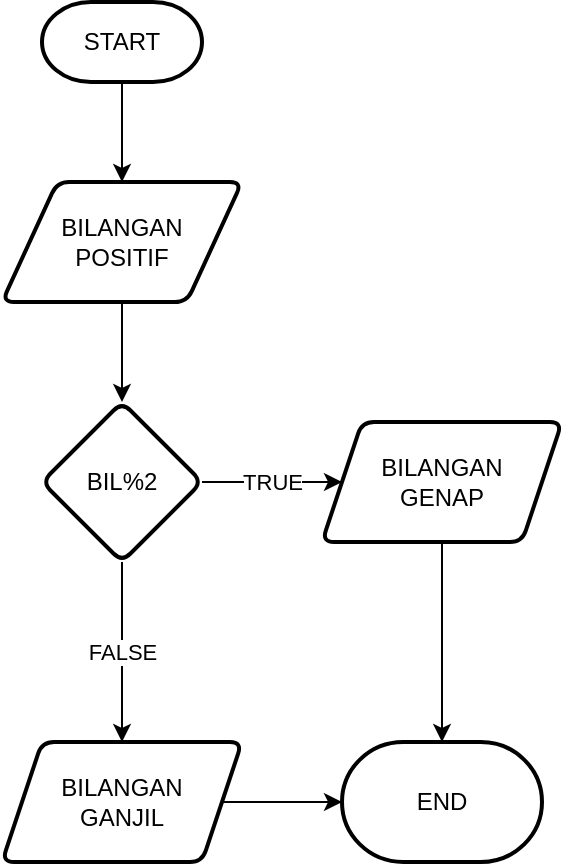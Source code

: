 <mxfile version="22.1.7" type="github">
  <diagram id="C5RBs43oDa-KdzZeNtuy" name="Page-1">
    <mxGraphModel dx="1467" dy="743" grid="1" gridSize="10" guides="1" tooltips="1" connect="1" arrows="1" fold="1" page="1" pageScale="1" pageWidth="827" pageHeight="1169" math="0" shadow="0">
      <root>
        <mxCell id="WIyWlLk6GJQsqaUBKTNV-0" />
        <mxCell id="WIyWlLk6GJQsqaUBKTNV-1" parent="WIyWlLk6GJQsqaUBKTNV-0" />
        <mxCell id="yjTNKrqDX9OZpZqWXkif-2" value="" style="edgeStyle=orthogonalEdgeStyle;rounded=0;orthogonalLoop=1;jettySize=auto;html=1;" parent="WIyWlLk6GJQsqaUBKTNV-1" source="yjTNKrqDX9OZpZqWXkif-0" target="yjTNKrqDX9OZpZqWXkif-1" edge="1">
          <mxGeometry relative="1" as="geometry" />
        </mxCell>
        <mxCell id="yjTNKrqDX9OZpZqWXkif-0" value="START" style="strokeWidth=2;html=1;shape=mxgraph.flowchart.terminator;whiteSpace=wrap;" parent="WIyWlLk6GJQsqaUBKTNV-1" vertex="1">
          <mxGeometry x="294" y="120" width="80" height="40" as="geometry" />
        </mxCell>
        <mxCell id="yjTNKrqDX9OZpZqWXkif-4" value="" style="edgeStyle=orthogonalEdgeStyle;rounded=0;orthogonalLoop=1;jettySize=auto;html=1;" parent="WIyWlLk6GJQsqaUBKTNV-1" source="yjTNKrqDX9OZpZqWXkif-1" target="yjTNKrqDX9OZpZqWXkif-3" edge="1">
          <mxGeometry relative="1" as="geometry" />
        </mxCell>
        <mxCell id="yjTNKrqDX9OZpZqWXkif-1" value="BILANGAN&lt;br&gt;POSITIF" style="shape=parallelogram;html=1;strokeWidth=2;perimeter=parallelogramPerimeter;whiteSpace=wrap;rounded=1;arcSize=12;size=0.23;" parent="WIyWlLk6GJQsqaUBKTNV-1" vertex="1">
          <mxGeometry x="274" y="210" width="120" height="60" as="geometry" />
        </mxCell>
        <mxCell id="yjTNKrqDX9OZpZqWXkif-6" value="TRUE" style="edgeStyle=orthogonalEdgeStyle;rounded=0;orthogonalLoop=1;jettySize=auto;html=1;" parent="WIyWlLk6GJQsqaUBKTNV-1" source="yjTNKrqDX9OZpZqWXkif-3" target="yjTNKrqDX9OZpZqWXkif-5" edge="1">
          <mxGeometry relative="1" as="geometry" />
        </mxCell>
        <mxCell id="yjTNKrqDX9OZpZqWXkif-8" value="FALSE" style="edgeStyle=orthogonalEdgeStyle;rounded=0;orthogonalLoop=1;jettySize=auto;html=1;" parent="WIyWlLk6GJQsqaUBKTNV-1" source="yjTNKrqDX9OZpZqWXkif-3" target="yjTNKrqDX9OZpZqWXkif-7" edge="1">
          <mxGeometry relative="1" as="geometry" />
        </mxCell>
        <mxCell id="yjTNKrqDX9OZpZqWXkif-3" value="BIL%2" style="rhombus;whiteSpace=wrap;html=1;strokeWidth=2;rounded=1;arcSize=12;" parent="WIyWlLk6GJQsqaUBKTNV-1" vertex="1">
          <mxGeometry x="294" y="320" width="80" height="80" as="geometry" />
        </mxCell>
        <mxCell id="yjTNKrqDX9OZpZqWXkif-11" value="" style="edgeStyle=orthogonalEdgeStyle;rounded=0;orthogonalLoop=1;jettySize=auto;html=1;" parent="WIyWlLk6GJQsqaUBKTNV-1" source="yjTNKrqDX9OZpZqWXkif-5" target="yjTNKrqDX9OZpZqWXkif-9" edge="1">
          <mxGeometry relative="1" as="geometry" />
        </mxCell>
        <mxCell id="yjTNKrqDX9OZpZqWXkif-5" value="BILANGAN&lt;br&gt;GENAP" style="shape=parallelogram;perimeter=parallelogramPerimeter;whiteSpace=wrap;html=1;fixedSize=1;strokeWidth=2;rounded=1;arcSize=12;" parent="WIyWlLk6GJQsqaUBKTNV-1" vertex="1">
          <mxGeometry x="434" y="330" width="120" height="60" as="geometry" />
        </mxCell>
        <mxCell id="yjTNKrqDX9OZpZqWXkif-10" value="" style="edgeStyle=orthogonalEdgeStyle;rounded=0;orthogonalLoop=1;jettySize=auto;html=1;" parent="WIyWlLk6GJQsqaUBKTNV-1" source="yjTNKrqDX9OZpZqWXkif-7" target="yjTNKrqDX9OZpZqWXkif-9" edge="1">
          <mxGeometry relative="1" as="geometry" />
        </mxCell>
        <mxCell id="yjTNKrqDX9OZpZqWXkif-7" value="BILANGAN&lt;br&gt;GANJIL" style="shape=parallelogram;perimeter=parallelogramPerimeter;whiteSpace=wrap;html=1;fixedSize=1;strokeWidth=2;rounded=1;arcSize=12;" parent="WIyWlLk6GJQsqaUBKTNV-1" vertex="1">
          <mxGeometry x="274" y="490" width="120" height="60" as="geometry" />
        </mxCell>
        <mxCell id="yjTNKrqDX9OZpZqWXkif-9" value="END" style="strokeWidth=2;html=1;shape=mxgraph.flowchart.terminator;whiteSpace=wrap;" parent="WIyWlLk6GJQsqaUBKTNV-1" vertex="1">
          <mxGeometry x="444" y="490" width="100" height="60" as="geometry" />
        </mxCell>
      </root>
    </mxGraphModel>
  </diagram>
</mxfile>

